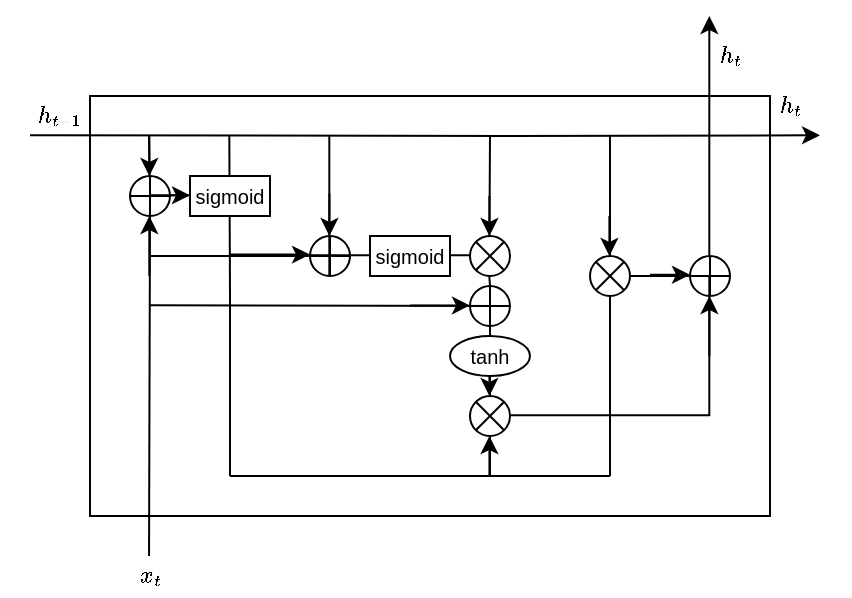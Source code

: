 <mxfile version="16.5.1" type="device"><diagram id="mh83x_5VeGb5SF2S4mKR" name="第 1 页"><mxGraphModel dx="465" dy="349" grid="1" gridSize="10" guides="1" tooltips="1" connect="1" arrows="1" fold="1" page="1" pageScale="1" pageWidth="827" pageHeight="1169" math="1" shadow="0"><root><mxCell id="0"/><mxCell id="1" parent="0"/><mxCell id="h4fmKX2QoEB-VlAA_P5P-2" value="" style="rounded=0;whiteSpace=wrap;html=1;" vertex="1" parent="1"><mxGeometry x="140" y="160" width="340" height="210" as="geometry"/></mxCell><mxCell id="h4fmKX2QoEB-VlAA_P5P-15" value="" style="endArrow=classic;html=1;rounded=0;fontSize=10;" edge="1" parent="1"><mxGeometry width="50" height="50" relative="1" as="geometry"><mxPoint x="449.66" y="240" as="sourcePoint"/><mxPoint x="449.66" y="120" as="targetPoint"/></mxGeometry></mxCell><mxCell id="h4fmKX2QoEB-VlAA_P5P-20" value="" style="endArrow=none;html=1;rounded=0;fontSize=10;startArrow=none;" edge="1" parent="1" source="h4fmKX2QoEB-VlAA_P5P-55"><mxGeometry width="50" height="50" relative="1" as="geometry"><mxPoint x="340" y="330" as="sourcePoint"/><mxPoint x="339.66" y="250" as="targetPoint"/></mxGeometry></mxCell><mxCell id="h4fmKX2QoEB-VlAA_P5P-23" value="&lt;b&gt;$$h_{t-1}$$&lt;/b&gt;" style="text;html=1;strokeColor=none;fillColor=none;align=center;verticalAlign=middle;whiteSpace=wrap;rounded=0;fontSize=10;" vertex="1" parent="1"><mxGeometry x="95" y="155" width="60" height="30" as="geometry"/></mxCell><mxCell id="h4fmKX2QoEB-VlAA_P5P-29" value="$$h_{t}$$" style="text;html=1;align=center;verticalAlign=middle;resizable=0;points=[];autosize=1;strokeColor=none;fillColor=none;fontSize=10;" vertex="1" parent="1"><mxGeometry x="430" y="130" width="60" height="20" as="geometry"/></mxCell><mxCell id="h4fmKX2QoEB-VlAA_P5P-33" value="" style="endArrow=classic;html=1;rounded=0;fontSize=10;startArrow=none;" edge="1" parent="1"><mxGeometry width="50" height="50" relative="1" as="geometry"><mxPoint x="350.0" y="180" as="sourcePoint"/><mxPoint x="505" y="179.62" as="targetPoint"/></mxGeometry></mxCell><mxCell id="h4fmKX2QoEB-VlAA_P5P-36" value="$$x_{t}$$" style="text;html=1;align=center;verticalAlign=middle;resizable=0;points=[];autosize=1;strokeColor=none;fillColor=none;fontSize=10;" vertex="1" parent="1"><mxGeometry x="140" y="390" width="60" height="20" as="geometry"/></mxCell><mxCell id="h4fmKX2QoEB-VlAA_P5P-38" value="" style="endArrow=none;html=1;rounded=0;fontSize=10;" edge="1" parent="1"><mxGeometry width="50" height="50" relative="1" as="geometry"><mxPoint x="110" y="179.62" as="sourcePoint"/><mxPoint x="350" y="180" as="targetPoint"/></mxGeometry></mxCell><mxCell id="h4fmKX2QoEB-VlAA_P5P-39" value="" style="endArrow=none;html=1;rounded=0;exitX=0.492;exitY=0;exitDx=0;exitDy=0;exitPerimeter=0;startArrow=none;" edge="1" parent="1" source="h4fmKX2QoEB-VlAA_P5P-45"><mxGeometry width="50" height="50" relative="1" as="geometry"><mxPoint x="169.5" y="260" as="sourcePoint"/><mxPoint x="169.5" y="180" as="targetPoint"/></mxGeometry></mxCell><mxCell id="h4fmKX2QoEB-VlAA_P5P-41" value="" style="endArrow=none;html=1;rounded=0;" edge="1" parent="1"><mxGeometry width="50" height="50" relative="1" as="geometry"><mxPoint x="210" y="350" as="sourcePoint"/><mxPoint x="400" y="350" as="targetPoint"/></mxGeometry></mxCell><mxCell id="h4fmKX2QoEB-VlAA_P5P-43" value="" style="endArrow=none;html=1;rounded=0;startArrow=none;" edge="1" parent="1"><mxGeometry width="50" height="50" relative="1" as="geometry"><mxPoint x="210" y="260" as="sourcePoint"/><mxPoint x="209.66" y="180" as="targetPoint"/></mxGeometry></mxCell><mxCell id="h4fmKX2QoEB-VlAA_P5P-44" value="" style="endArrow=none;html=1;rounded=0;" edge="1" parent="1"><mxGeometry width="50" height="50" relative="1" as="geometry"><mxPoint x="210" y="350" as="sourcePoint"/><mxPoint x="210" y="260" as="targetPoint"/></mxGeometry></mxCell><mxCell id="h4fmKX2QoEB-VlAA_P5P-45" value="" style="shape=orEllipse;perimeter=ellipsePerimeter;whiteSpace=wrap;html=1;backgroundOutline=1;" vertex="1" parent="1"><mxGeometry x="160" y="200" width="20" height="20" as="geometry"/></mxCell><mxCell id="h4fmKX2QoEB-VlAA_P5P-46" value="" style="endArrow=none;html=1;rounded=0;exitX=0.492;exitY=0;exitDx=0;exitDy=0;exitPerimeter=0;" edge="1" parent="1" source="h4fmKX2QoEB-VlAA_P5P-36" target="h4fmKX2QoEB-VlAA_P5P-45"><mxGeometry width="50" height="50" relative="1" as="geometry"><mxPoint x="169.52" y="380" as="sourcePoint"/><mxPoint x="169.5" y="180" as="targetPoint"/></mxGeometry></mxCell><mxCell id="h4fmKX2QoEB-VlAA_P5P-47" value="" style="endArrow=none;html=1;rounded=0;" edge="1" parent="1"><mxGeometry width="50" height="50" relative="1" as="geometry"><mxPoint x="170" y="209.66" as="sourcePoint"/><mxPoint x="210" y="209.66" as="targetPoint"/></mxGeometry></mxCell><mxCell id="h4fmKX2QoEB-VlAA_P5P-6" value="&lt;font style=&quot;font-size: 10px&quot;&gt;sigmoid&lt;/font&gt;" style="rounded=0;whiteSpace=wrap;html=1;" vertex="1" parent="1"><mxGeometry x="190" y="200" width="40" height="20" as="geometry"/></mxCell><mxCell id="h4fmKX2QoEB-VlAA_P5P-48" value="" style="endArrow=none;html=1;rounded=0;" edge="1" parent="1"><mxGeometry width="50" height="50" relative="1" as="geometry"><mxPoint x="170" y="240" as="sourcePoint"/><mxPoint x="270" y="240" as="targetPoint"/></mxGeometry></mxCell><mxCell id="h4fmKX2QoEB-VlAA_P5P-49" value="" style="shape=orEllipse;perimeter=ellipsePerimeter;whiteSpace=wrap;html=1;backgroundOutline=1;" vertex="1" parent="1"><mxGeometry x="250" y="230" width="20" height="20" as="geometry"/></mxCell><mxCell id="h4fmKX2QoEB-VlAA_P5P-50" value="" style="endArrow=none;html=1;rounded=0;" edge="1" parent="1"><mxGeometry width="50" height="50" relative="1" as="geometry"><mxPoint x="259.66" y="250" as="sourcePoint"/><mxPoint x="259.66" y="180" as="targetPoint"/></mxGeometry></mxCell><mxCell id="h4fmKX2QoEB-VlAA_P5P-51" value="" style="endArrow=none;html=1;rounded=0;" edge="1" parent="1"><mxGeometry width="50" height="50" relative="1" as="geometry"><mxPoint x="250" y="239.66" as="sourcePoint"/><mxPoint x="340" y="239.66" as="targetPoint"/></mxGeometry></mxCell><mxCell id="h4fmKX2QoEB-VlAA_P5P-8" value="&lt;font style=&quot;font-size: 10px&quot;&gt;sigmoid&lt;/font&gt;" style="rounded=0;whiteSpace=wrap;html=1;" vertex="1" parent="1"><mxGeometry x="280" y="230" width="40" height="20" as="geometry"/></mxCell><mxCell id="h4fmKX2QoEB-VlAA_P5P-53" value="" style="endArrow=none;html=1;rounded=0;" edge="1" parent="1"><mxGeometry width="50" height="50" relative="1" as="geometry"><mxPoint x="339.66" y="240" as="sourcePoint"/><mxPoint x="340" y="180" as="targetPoint"/></mxGeometry></mxCell><mxCell id="h4fmKX2QoEB-VlAA_P5P-52" value="" style="shape=sumEllipse;perimeter=ellipsePerimeter;whiteSpace=wrap;html=1;backgroundOutline=1;" vertex="1" parent="1"><mxGeometry x="330" y="230" width="20" height="20" as="geometry"/></mxCell><mxCell id="h4fmKX2QoEB-VlAA_P5P-54" value="" style="endArrow=none;html=1;rounded=0;fontSize=10;" edge="1" parent="1" target="h4fmKX2QoEB-VlAA_P5P-10"><mxGeometry width="50" height="50" relative="1" as="geometry"><mxPoint x="340" y="350" as="sourcePoint"/><mxPoint x="339.66" y="250" as="targetPoint"/></mxGeometry></mxCell><mxCell id="h4fmKX2QoEB-VlAA_P5P-55" value="" style="shape=orEllipse;perimeter=ellipsePerimeter;whiteSpace=wrap;html=1;backgroundOutline=1;" vertex="1" parent="1"><mxGeometry x="330" y="255" width="20" height="20" as="geometry"/></mxCell><mxCell id="h4fmKX2QoEB-VlAA_P5P-56" value="" style="endArrow=none;html=1;rounded=0;fontSize=10;startArrow=none;" edge="1" parent="1" source="h4fmKX2QoEB-VlAA_P5P-10" target="h4fmKX2QoEB-VlAA_P5P-55"><mxGeometry width="50" height="50" relative="1" as="geometry"><mxPoint x="340" y="310" as="sourcePoint"/><mxPoint x="339.66" y="250" as="targetPoint"/></mxGeometry></mxCell><mxCell id="h4fmKX2QoEB-VlAA_P5P-57" value="" style="endArrow=none;html=1;rounded=0;" edge="1" parent="1"><mxGeometry width="50" height="50" relative="1" as="geometry"><mxPoint x="170" y="264.66" as="sourcePoint"/><mxPoint x="350" y="265" as="targetPoint"/></mxGeometry></mxCell><mxCell id="h4fmKX2QoEB-VlAA_P5P-58" value="" style="endArrow=none;html=1;rounded=0;" edge="1" parent="1"><mxGeometry width="50" height="50" relative="1" as="geometry"><mxPoint x="400" y="350" as="sourcePoint"/><mxPoint x="400" y="180" as="targetPoint"/></mxGeometry></mxCell><mxCell id="h4fmKX2QoEB-VlAA_P5P-60" value="" style="endArrow=none;html=1;rounded=0;startArrow=none;" edge="1" parent="1" source="h4fmKX2QoEB-VlAA_P5P-61"><mxGeometry width="50" height="50" relative="1" as="geometry"><mxPoint x="400" y="250.0" as="sourcePoint"/><mxPoint x="450" y="250.34" as="targetPoint"/></mxGeometry></mxCell><mxCell id="h4fmKX2QoEB-VlAA_P5P-61" value="" style="shape=orEllipse;perimeter=ellipsePerimeter;whiteSpace=wrap;html=1;backgroundOutline=1;" vertex="1" parent="1"><mxGeometry x="440" y="240" width="20" height="20" as="geometry"/></mxCell><mxCell id="h4fmKX2QoEB-VlAA_P5P-62" value="" style="endArrow=none;html=1;rounded=0;" edge="1" parent="1" target="h4fmKX2QoEB-VlAA_P5P-61"><mxGeometry width="50" height="50" relative="1" as="geometry"><mxPoint x="400" y="250" as="sourcePoint"/><mxPoint x="450" y="250.34" as="targetPoint"/></mxGeometry></mxCell><mxCell id="h4fmKX2QoEB-VlAA_P5P-63" value="" style="endArrow=none;html=1;rounded=0;" edge="1" parent="1"><mxGeometry width="50" height="50" relative="1" as="geometry"><mxPoint x="340" y="319.66" as="sourcePoint"/><mxPoint x="450" y="319.66" as="targetPoint"/></mxGeometry></mxCell><mxCell id="h4fmKX2QoEB-VlAA_P5P-59" value="" style="shape=sumEllipse;perimeter=ellipsePerimeter;whiteSpace=wrap;html=1;backgroundOutline=1;" vertex="1" parent="1"><mxGeometry x="390" y="240" width="20" height="20" as="geometry"/></mxCell><mxCell id="h4fmKX2QoEB-VlAA_P5P-10" value="" style="shape=sumEllipse;perimeter=ellipsePerimeter;whiteSpace=wrap;html=1;backgroundOutline=1;" vertex="1" parent="1"><mxGeometry x="330" y="310" width="20" height="20" as="geometry"/></mxCell><mxCell id="h4fmKX2QoEB-VlAA_P5P-64" value="" style="endArrow=none;html=1;rounded=0;" edge="1" parent="1"><mxGeometry width="50" height="50" relative="1" as="geometry"><mxPoint x="449.66" y="320" as="sourcePoint"/><mxPoint x="449.66" y="250" as="targetPoint"/></mxGeometry></mxCell><mxCell id="h4fmKX2QoEB-VlAA_P5P-66" value="$$h_{t}$$" style="text;html=1;align=center;verticalAlign=middle;resizable=0;points=[];autosize=1;strokeColor=none;fillColor=none;fontSize=10;" vertex="1" parent="1"><mxGeometry x="460" y="155" width="60" height="20" as="geometry"/></mxCell><mxCell id="h4fmKX2QoEB-VlAA_P5P-67" value="" style="endArrow=classic;html=1;rounded=0;" edge="1" parent="1"><mxGeometry width="50" height="50" relative="1" as="geometry"><mxPoint x="169.66" y="250" as="sourcePoint"/><mxPoint x="169.66" y="220" as="targetPoint"/></mxGeometry></mxCell><mxCell id="h4fmKX2QoEB-VlAA_P5P-68" value="" style="endArrow=classic;html=1;rounded=0;" edge="1" parent="1"><mxGeometry width="50" height="50" relative="1" as="geometry"><mxPoint x="169.66" y="180" as="sourcePoint"/><mxPoint x="169.66" y="200" as="targetPoint"/></mxGeometry></mxCell><mxCell id="h4fmKX2QoEB-VlAA_P5P-69" value="" style="endArrow=classic;html=1;rounded=0;" edge="1" parent="1"><mxGeometry width="50" height="50" relative="1" as="geometry"><mxPoint x="180" y="209.66" as="sourcePoint"/><mxPoint x="190" y="209.66" as="targetPoint"/></mxGeometry></mxCell><mxCell id="h4fmKX2QoEB-VlAA_P5P-70" value="" style="endArrow=classic;html=1;rounded=0;" edge="1" parent="1"><mxGeometry width="50" height="50" relative="1" as="geometry"><mxPoint x="210" y="239.31" as="sourcePoint"/><mxPoint x="250" y="239.31" as="targetPoint"/></mxGeometry></mxCell><mxCell id="h4fmKX2QoEB-VlAA_P5P-71" value="" style="endArrow=classic;html=1;rounded=0;" edge="1" parent="1"><mxGeometry width="50" height="50" relative="1" as="geometry"><mxPoint x="259.71" y="208.82" as="sourcePoint"/><mxPoint x="259.71" y="229.996" as="targetPoint"/></mxGeometry></mxCell><mxCell id="h4fmKX2QoEB-VlAA_P5P-72" value="" style="endArrow=classic;html=1;rounded=0;" edge="1" parent="1"><mxGeometry width="50" height="50" relative="1" as="geometry"><mxPoint x="339.71" y="210" as="sourcePoint"/><mxPoint x="339.71" y="230" as="targetPoint"/></mxGeometry></mxCell><mxCell id="h4fmKX2QoEB-VlAA_P5P-19" value="&lt;font style=&quot;font-size: 10px&quot;&gt;tanh&lt;/font&gt;" style="ellipse;whiteSpace=wrap;html=1;" vertex="1" parent="1"><mxGeometry x="320" y="280" width="40" height="20" as="geometry"/></mxCell><mxCell id="h4fmKX2QoEB-VlAA_P5P-73" value="" style="endArrow=classic;html=1;rounded=0;" edge="1" parent="1"><mxGeometry width="50" height="50" relative="1" as="geometry"><mxPoint x="300" y="264.71" as="sourcePoint"/><mxPoint x="330" y="264.71" as="targetPoint"/></mxGeometry></mxCell><mxCell id="h4fmKX2QoEB-VlAA_P5P-74" value="" style="endArrow=classic;html=1;rounded=0;" edge="1" parent="1"><mxGeometry width="50" height="50" relative="1" as="geometry"><mxPoint x="449.71" y="290" as="sourcePoint"/><mxPoint x="449.71" y="260" as="targetPoint"/></mxGeometry></mxCell><mxCell id="h4fmKX2QoEB-VlAA_P5P-75" value="" style="endArrow=classic;html=1;rounded=0;" edge="1" parent="1"><mxGeometry width="50" height="50" relative="1" as="geometry"><mxPoint x="339.71" y="300" as="sourcePoint"/><mxPoint x="339.71" y="310" as="targetPoint"/></mxGeometry></mxCell><mxCell id="h4fmKX2QoEB-VlAA_P5P-76" value="" style="endArrow=classic;html=1;rounded=0;" edge="1" parent="1"><mxGeometry width="50" height="50" relative="1" as="geometry"><mxPoint x="339.71" y="350" as="sourcePoint"/><mxPoint x="339.71" y="330" as="targetPoint"/></mxGeometry></mxCell><mxCell id="h4fmKX2QoEB-VlAA_P5P-77" value="" style="endArrow=classic;html=1;rounded=0;" edge="1" parent="1"><mxGeometry width="50" height="50" relative="1" as="geometry"><mxPoint x="399.69" y="220" as="sourcePoint"/><mxPoint x="399.69" y="240" as="targetPoint"/></mxGeometry></mxCell><mxCell id="h4fmKX2QoEB-VlAA_P5P-78" value="" style="endArrow=classic;html=1;rounded=0;" edge="1" parent="1"><mxGeometry width="50" height="50" relative="1" as="geometry"><mxPoint x="420" y="249.38" as="sourcePoint"/><mxPoint x="440" y="249.38" as="targetPoint"/></mxGeometry></mxCell></root></mxGraphModel></diagram></mxfile>